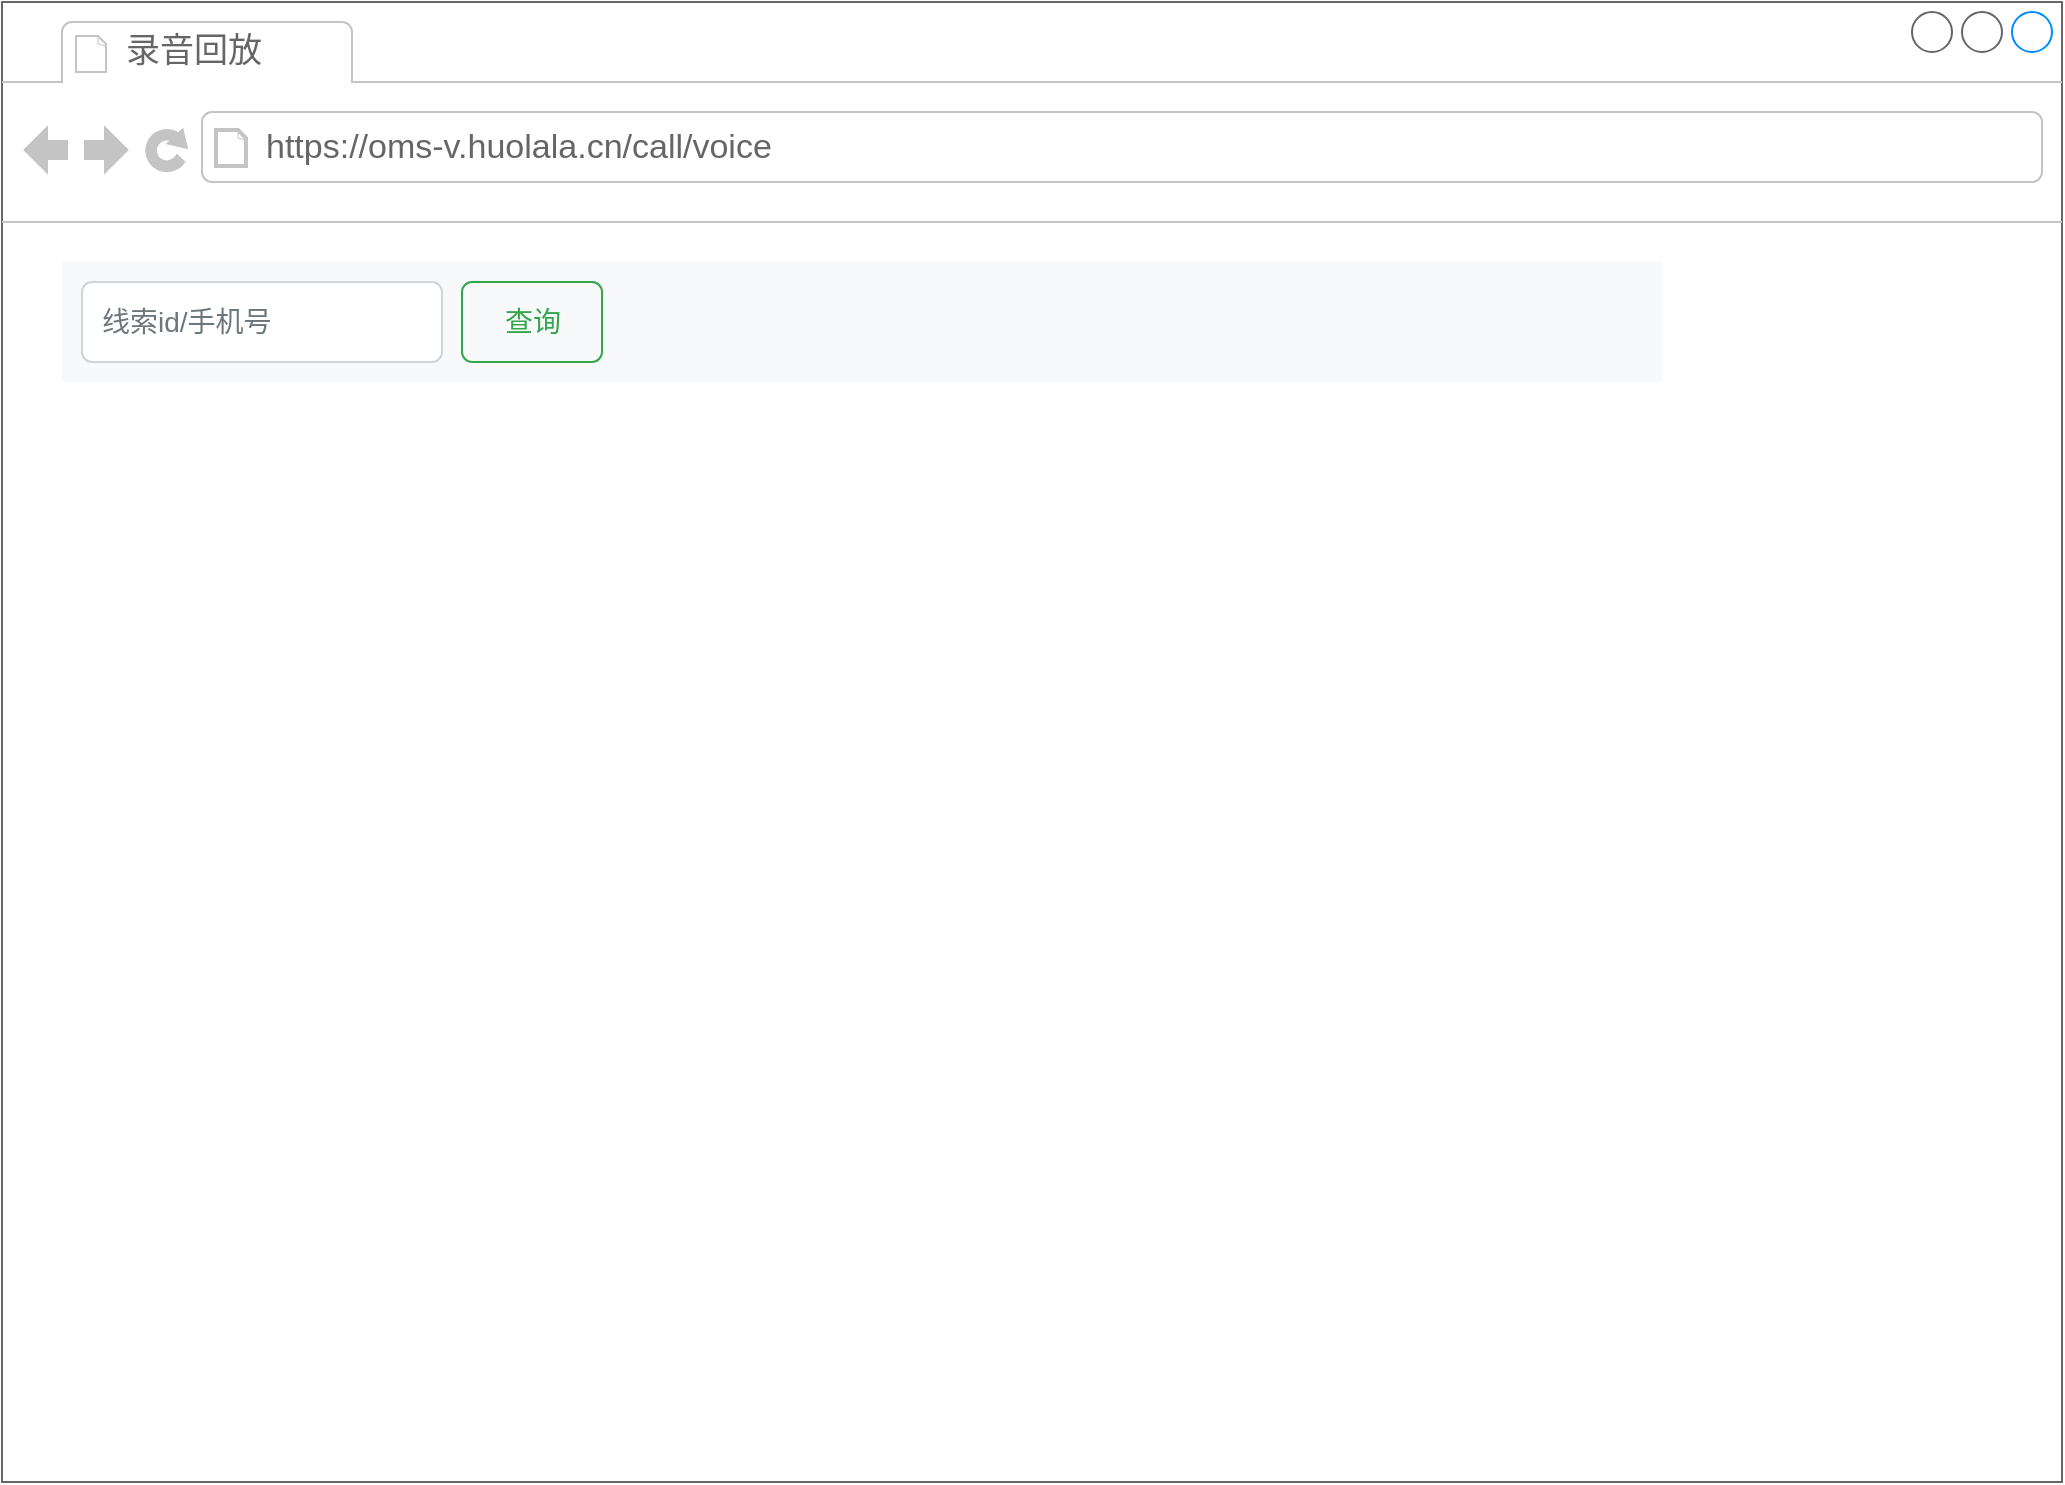 <mxfile version="20.5.1" type="github">
  <diagram name="Page-1" id="2cc2dc42-3aac-f2a9-1cec-7a8b7cbee084">
    <mxGraphModel dx="1426" dy="715" grid="1" gridSize="10" guides="1" tooltips="1" connect="1" arrows="1" fold="1" page="1" pageScale="1" pageWidth="1100" pageHeight="850" background="#ffffff" math="0" shadow="0">
      <root>
        <mxCell id="0" />
        <mxCell id="1" parent="0" />
        <mxCell id="H70UoJdaEVy8F2Vl5g0J-1" value="" style="strokeWidth=1;shadow=0;dashed=0;align=center;html=1;shape=mxgraph.mockup.containers.browserWindow;rSize=0;strokeColor=#666666;strokeColor2=#008cff;strokeColor3=#c4c4c4;mainText=,;recursiveResize=0;" vertex="1" parent="1">
          <mxGeometry x="40" y="90" width="1030" height="740" as="geometry" />
        </mxCell>
        <mxCell id="H70UoJdaEVy8F2Vl5g0J-2" value="录音回放" style="strokeWidth=1;shadow=0;dashed=0;align=center;html=1;shape=mxgraph.mockup.containers.anchor;fontSize=17;fontColor=#666666;align=left;" vertex="1" parent="H70UoJdaEVy8F2Vl5g0J-1">
          <mxGeometry x="60" y="12" width="110" height="26" as="geometry" />
        </mxCell>
        <mxCell id="H70UoJdaEVy8F2Vl5g0J-3" value="https://oms-v.huolala.cn/call/voice" style="strokeWidth=1;shadow=0;dashed=0;align=center;html=1;shape=mxgraph.mockup.containers.anchor;rSize=0;fontSize=17;fontColor=#666666;align=left;" vertex="1" parent="H70UoJdaEVy8F2Vl5g0J-1">
          <mxGeometry x="130" y="60" width="250" height="26" as="geometry" />
        </mxCell>
        <mxCell id="H70UoJdaEVy8F2Vl5g0J-4" value="" style="html=1;shadow=0;dashed=0;fillColor=#F8F9FA;strokeColor=none;fontSize=16;fontColor=#181819;align=left;spacing=15;" vertex="1" parent="H70UoJdaEVy8F2Vl5g0J-1">
          <mxGeometry x="30" y="130" width="800" height="60" as="geometry" />
        </mxCell>
        <mxCell id="H70UoJdaEVy8F2Vl5g0J-5" value="线索id/手机号" style="html=1;shadow=0;dashed=0;shape=mxgraph.bootstrap.rrect;rSize=5;fontSize=14;fontColor=#6C767D;strokeColor=#CED4DA;fillColor=#ffffff;align=left;spacing=10;" vertex="1" parent="H70UoJdaEVy8F2Vl5g0J-4">
          <mxGeometry width="180" height="40" relative="1" as="geometry">
            <mxPoint x="10" y="10" as="offset" />
          </mxGeometry>
        </mxCell>
        <mxCell id="H70UoJdaEVy8F2Vl5g0J-6" value="查询" style="html=1;shadow=0;dashed=0;shape=mxgraph.bootstrap.rrect;rSize=5;fontSize=14;fontColor=#33A64C;strokeColor=#33A64C;fillColor=none;" vertex="1" parent="H70UoJdaEVy8F2Vl5g0J-4">
          <mxGeometry width="70" height="40" relative="1" as="geometry">
            <mxPoint x="200" y="10" as="offset" />
          </mxGeometry>
        </mxCell>
      </root>
    </mxGraphModel>
  </diagram>
</mxfile>
